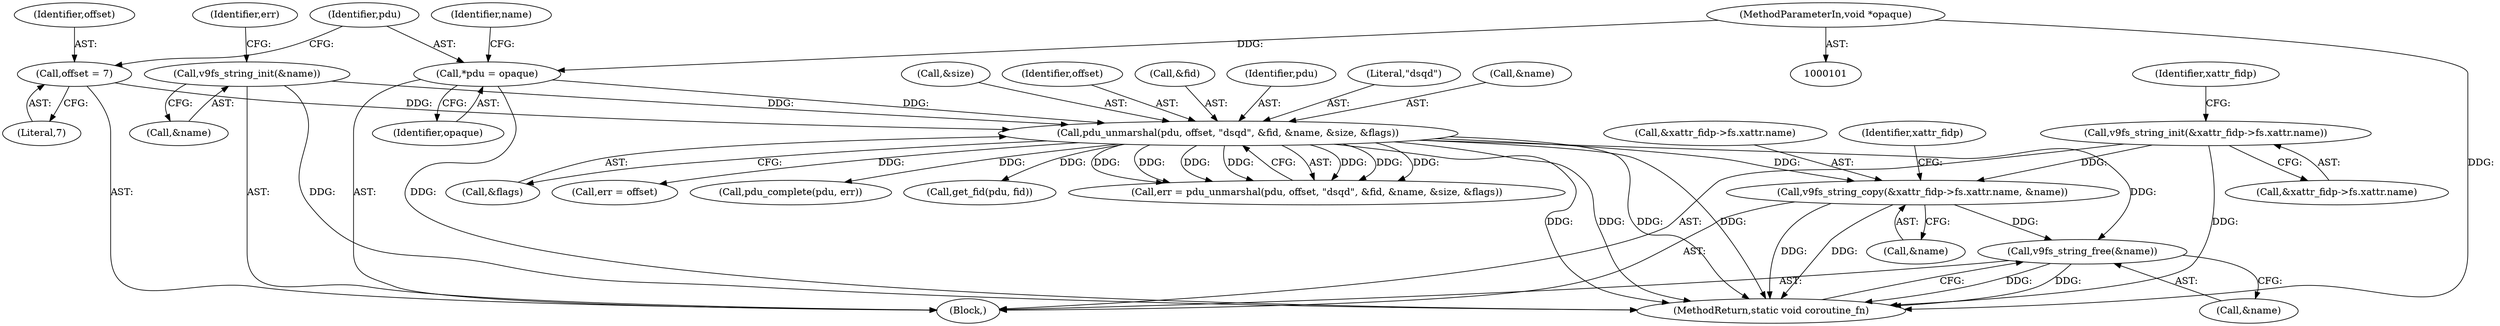digraph "0_qemu_eb687602853b4ae656e9236ee4222609f3a6887d@API" {
"1000217" [label="(Call,v9fs_string_copy(&xattr_fidp->fs.xattr.name, &name))"];
"1000208" [label="(Call,v9fs_string_init(&xattr_fidp->fs.xattr.name))"];
"1000127" [label="(Call,pdu_unmarshal(pdu, offset, \"dsqd\", &fid, &name, &size, &flags))"];
"1000119" [label="(Call,*pdu = opaque)"];
"1000102" [label="(MethodParameterIn,void *opaque)"];
"1000113" [label="(Call,offset = 7)"];
"1000122" [label="(Call,v9fs_string_init(&name))"];
"1000248" [label="(Call,v9fs_string_free(&name))"];
"1000249" [label="(Call,&name)"];
"1000226" [label="(Call,&name)"];
"1000130" [label="(Literal,\"dsqd\")"];
"1000125" [label="(Call,err = pdu_unmarshal(pdu, offset, \"dsqd\", &fid, &name, &size, &flags))"];
"1000102" [label="(MethodParameterIn,void *opaque)"];
"1000232" [label="(Identifier,xattr_fidp)"];
"1000114" [label="(Identifier,offset)"];
"1000251" [label="(MethodReturn,static void coroutine_fn)"];
"1000120" [label="(Identifier,pdu)"];
"1000115" [label="(Literal,7)"];
"1000127" [label="(Call,pdu_unmarshal(pdu, offset, \"dsqd\", &fid, &name, &size, &flags))"];
"1000119" [label="(Call,*pdu = opaque)"];
"1000124" [label="(Identifier,name)"];
"1000133" [label="(Call,&name)"];
"1000113" [label="(Call,offset = 7)"];
"1000135" [label="(Call,&size)"];
"1000129" [label="(Identifier,offset)"];
"1000123" [label="(Call,&name)"];
"1000208" [label="(Call,v9fs_string_init(&xattr_fidp->fs.xattr.name))"];
"1000137" [label="(Call,&flags)"];
"1000131" [label="(Call,&fid)"];
"1000128" [label="(Identifier,pdu)"];
"1000238" [label="(Call,err = offset)"];
"1000222" [label="(Identifier,xattr_fidp)"];
"1000217" [label="(Call,v9fs_string_copy(&xattr_fidp->fs.xattr.name, &name))"];
"1000218" [label="(Call,&xattr_fidp->fs.xattr.name)"];
"1000245" [label="(Call,pdu_complete(pdu, err))"];
"1000209" [label="(Call,&xattr_fidp->fs.xattr.name)"];
"1000122" [label="(Call,v9fs_string_init(&name))"];
"1000103" [label="(Block,)"];
"1000248" [label="(Call,v9fs_string_free(&name))"];
"1000160" [label="(Call,get_fid(pdu, fid))"];
"1000126" [label="(Identifier,err)"];
"1000121" [label="(Identifier,opaque)"];
"1000217" -> "1000103"  [label="AST: "];
"1000217" -> "1000226"  [label="CFG: "];
"1000218" -> "1000217"  [label="AST: "];
"1000226" -> "1000217"  [label="AST: "];
"1000232" -> "1000217"  [label="CFG: "];
"1000217" -> "1000251"  [label="DDG: "];
"1000217" -> "1000251"  [label="DDG: "];
"1000208" -> "1000217"  [label="DDG: "];
"1000127" -> "1000217"  [label="DDG: "];
"1000217" -> "1000248"  [label="DDG: "];
"1000208" -> "1000103"  [label="AST: "];
"1000208" -> "1000209"  [label="CFG: "];
"1000209" -> "1000208"  [label="AST: "];
"1000222" -> "1000208"  [label="CFG: "];
"1000208" -> "1000251"  [label="DDG: "];
"1000127" -> "1000125"  [label="AST: "];
"1000127" -> "1000137"  [label="CFG: "];
"1000128" -> "1000127"  [label="AST: "];
"1000129" -> "1000127"  [label="AST: "];
"1000130" -> "1000127"  [label="AST: "];
"1000131" -> "1000127"  [label="AST: "];
"1000133" -> "1000127"  [label="AST: "];
"1000135" -> "1000127"  [label="AST: "];
"1000137" -> "1000127"  [label="AST: "];
"1000125" -> "1000127"  [label="CFG: "];
"1000127" -> "1000251"  [label="DDG: "];
"1000127" -> "1000251"  [label="DDG: "];
"1000127" -> "1000251"  [label="DDG: "];
"1000127" -> "1000251"  [label="DDG: "];
"1000127" -> "1000125"  [label="DDG: "];
"1000127" -> "1000125"  [label="DDG: "];
"1000127" -> "1000125"  [label="DDG: "];
"1000127" -> "1000125"  [label="DDG: "];
"1000127" -> "1000125"  [label="DDG: "];
"1000127" -> "1000125"  [label="DDG: "];
"1000127" -> "1000125"  [label="DDG: "];
"1000119" -> "1000127"  [label="DDG: "];
"1000113" -> "1000127"  [label="DDG: "];
"1000122" -> "1000127"  [label="DDG: "];
"1000127" -> "1000160"  [label="DDG: "];
"1000127" -> "1000238"  [label="DDG: "];
"1000127" -> "1000245"  [label="DDG: "];
"1000127" -> "1000248"  [label="DDG: "];
"1000119" -> "1000103"  [label="AST: "];
"1000119" -> "1000121"  [label="CFG: "];
"1000120" -> "1000119"  [label="AST: "];
"1000121" -> "1000119"  [label="AST: "];
"1000124" -> "1000119"  [label="CFG: "];
"1000119" -> "1000251"  [label="DDG: "];
"1000102" -> "1000119"  [label="DDG: "];
"1000102" -> "1000101"  [label="AST: "];
"1000102" -> "1000251"  [label="DDG: "];
"1000113" -> "1000103"  [label="AST: "];
"1000113" -> "1000115"  [label="CFG: "];
"1000114" -> "1000113"  [label="AST: "];
"1000115" -> "1000113"  [label="AST: "];
"1000120" -> "1000113"  [label="CFG: "];
"1000122" -> "1000103"  [label="AST: "];
"1000122" -> "1000123"  [label="CFG: "];
"1000123" -> "1000122"  [label="AST: "];
"1000126" -> "1000122"  [label="CFG: "];
"1000122" -> "1000251"  [label="DDG: "];
"1000248" -> "1000103"  [label="AST: "];
"1000248" -> "1000249"  [label="CFG: "];
"1000249" -> "1000248"  [label="AST: "];
"1000251" -> "1000248"  [label="CFG: "];
"1000248" -> "1000251"  [label="DDG: "];
"1000248" -> "1000251"  [label="DDG: "];
}
